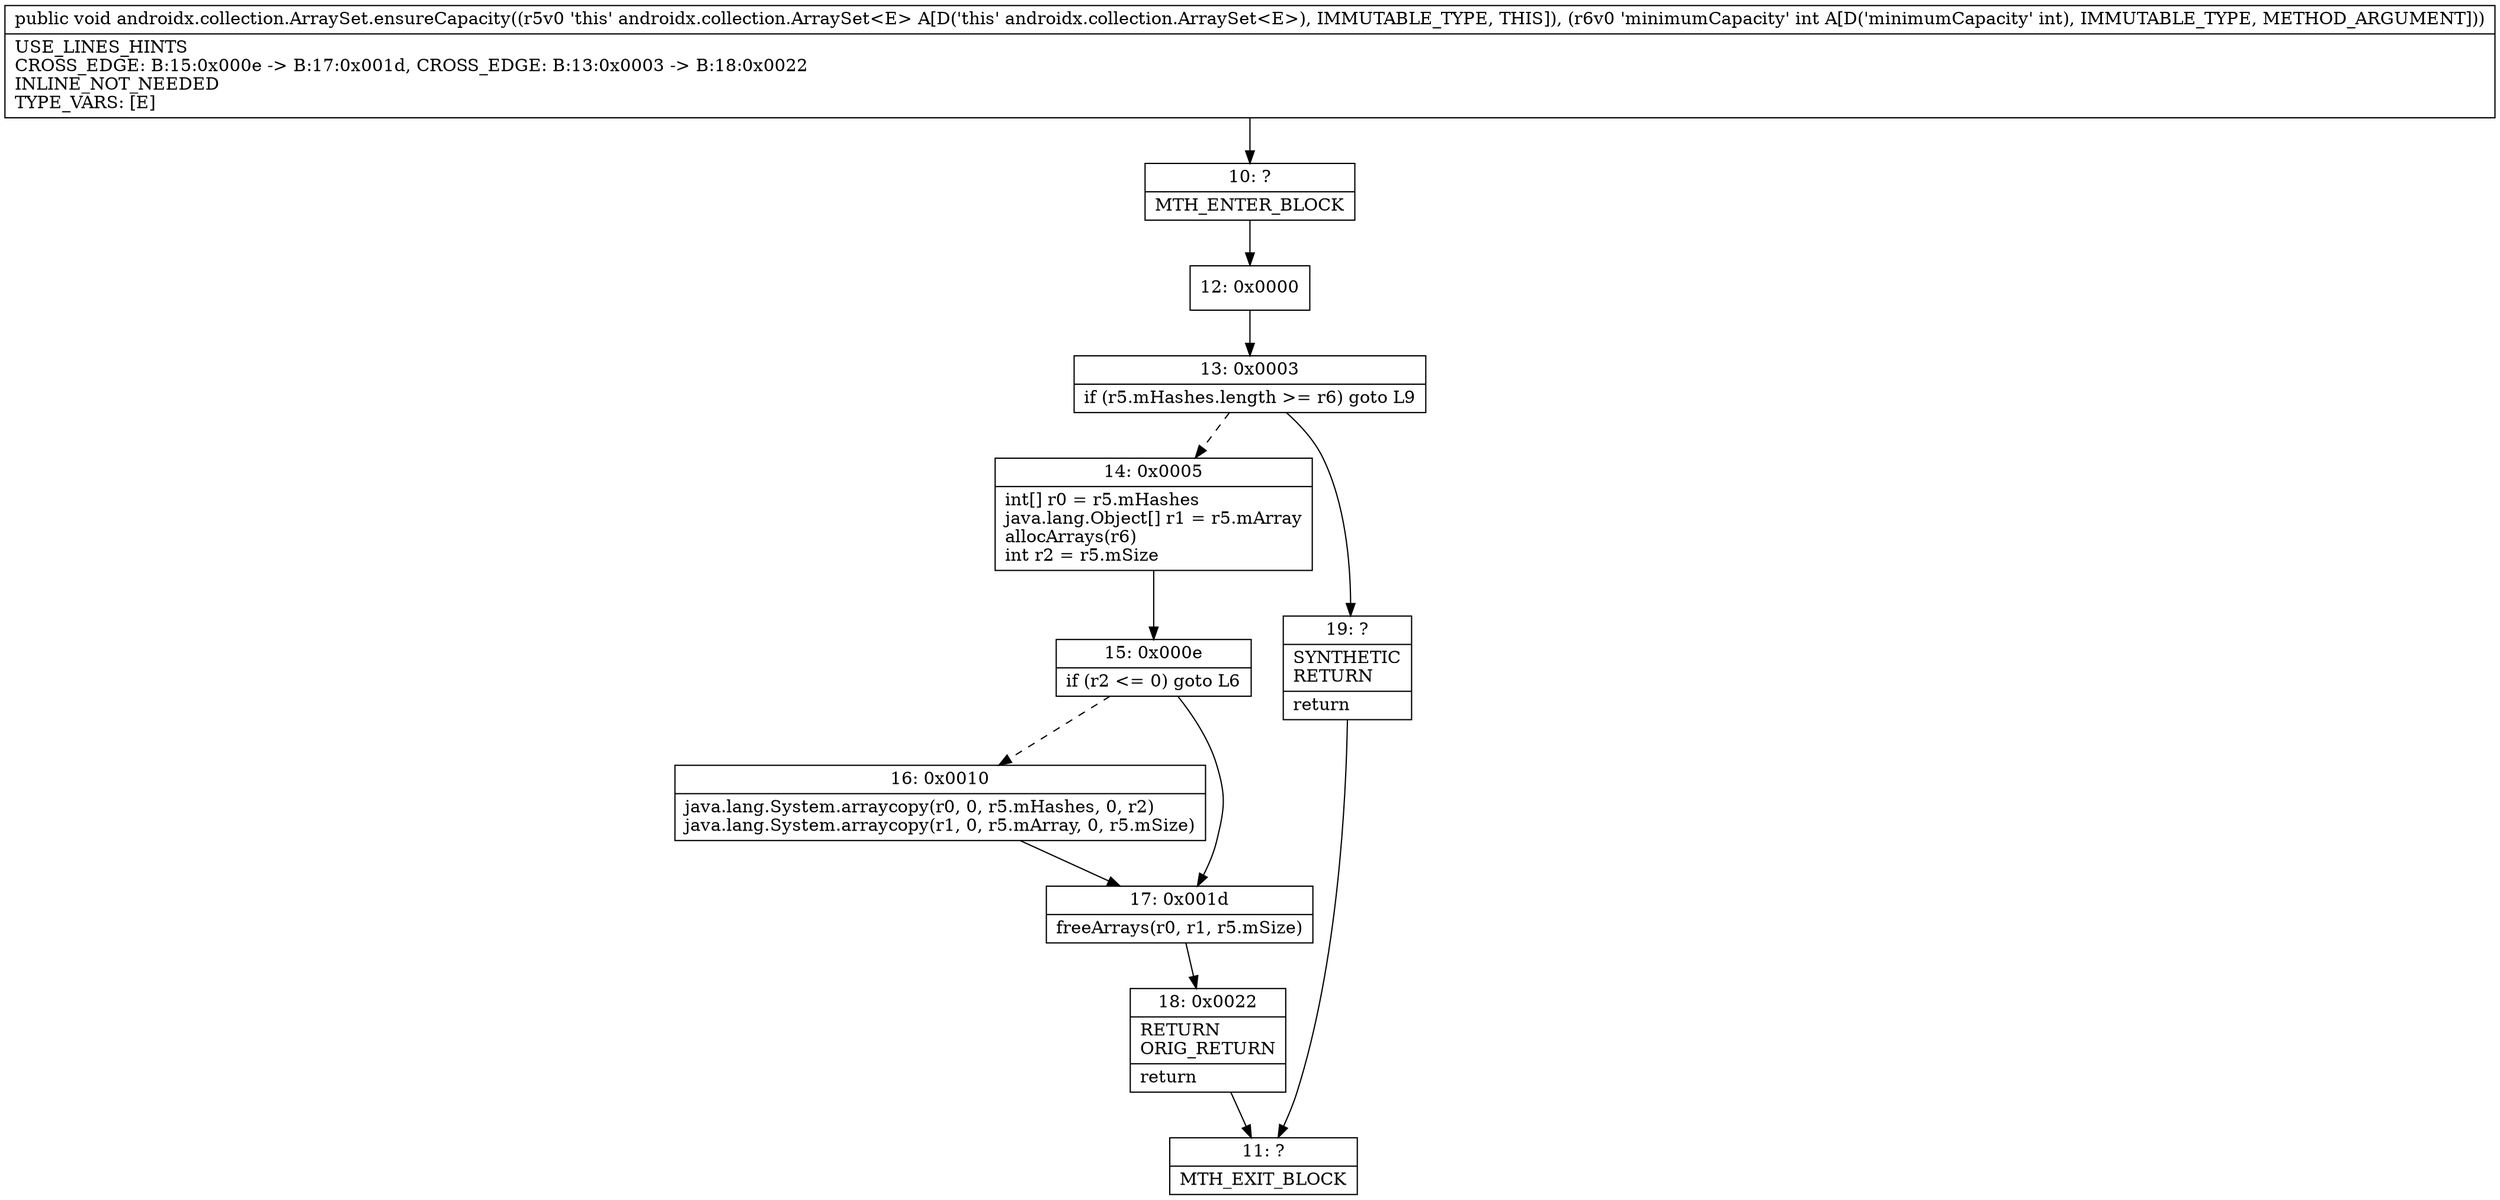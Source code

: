 digraph "CFG forandroidx.collection.ArraySet.ensureCapacity(I)V" {
Node_10 [shape=record,label="{10\:\ ?|MTH_ENTER_BLOCK\l}"];
Node_12 [shape=record,label="{12\:\ 0x0000}"];
Node_13 [shape=record,label="{13\:\ 0x0003|if (r5.mHashes.length \>= r6) goto L9\l}"];
Node_14 [shape=record,label="{14\:\ 0x0005|int[] r0 = r5.mHashes\ljava.lang.Object[] r1 = r5.mArray\lallocArrays(r6)\lint r2 = r5.mSize\l}"];
Node_15 [shape=record,label="{15\:\ 0x000e|if (r2 \<= 0) goto L6\l}"];
Node_16 [shape=record,label="{16\:\ 0x0010|java.lang.System.arraycopy(r0, 0, r5.mHashes, 0, r2)\ljava.lang.System.arraycopy(r1, 0, r5.mArray, 0, r5.mSize)\l}"];
Node_17 [shape=record,label="{17\:\ 0x001d|freeArrays(r0, r1, r5.mSize)\l}"];
Node_18 [shape=record,label="{18\:\ 0x0022|RETURN\lORIG_RETURN\l|return\l}"];
Node_11 [shape=record,label="{11\:\ ?|MTH_EXIT_BLOCK\l}"];
Node_19 [shape=record,label="{19\:\ ?|SYNTHETIC\lRETURN\l|return\l}"];
MethodNode[shape=record,label="{public void androidx.collection.ArraySet.ensureCapacity((r5v0 'this' androidx.collection.ArraySet\<E\> A[D('this' androidx.collection.ArraySet\<E\>), IMMUTABLE_TYPE, THIS]), (r6v0 'minimumCapacity' int A[D('minimumCapacity' int), IMMUTABLE_TYPE, METHOD_ARGUMENT]))  | USE_LINES_HINTS\lCROSS_EDGE: B:15:0x000e \-\> B:17:0x001d, CROSS_EDGE: B:13:0x0003 \-\> B:18:0x0022\lINLINE_NOT_NEEDED\lTYPE_VARS: [E]\l}"];
MethodNode -> Node_10;Node_10 -> Node_12;
Node_12 -> Node_13;
Node_13 -> Node_14[style=dashed];
Node_13 -> Node_19;
Node_14 -> Node_15;
Node_15 -> Node_16[style=dashed];
Node_15 -> Node_17;
Node_16 -> Node_17;
Node_17 -> Node_18;
Node_18 -> Node_11;
Node_19 -> Node_11;
}


